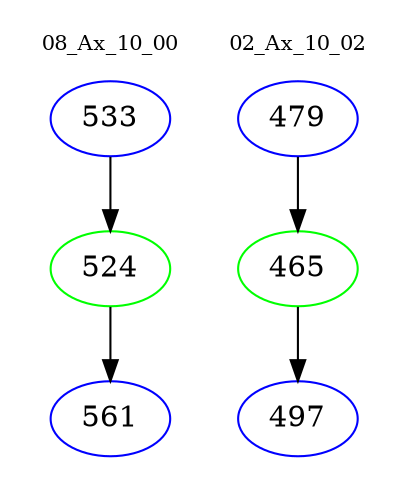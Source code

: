 digraph{
subgraph cluster_0 {
color = white
label = "08_Ax_10_00";
fontsize=10;
T0_533 [label="533", color="blue"]
T0_533 -> T0_524 [color="black"]
T0_524 [label="524", color="green"]
T0_524 -> T0_561 [color="black"]
T0_561 [label="561", color="blue"]
}
subgraph cluster_1 {
color = white
label = "02_Ax_10_02";
fontsize=10;
T1_479 [label="479", color="blue"]
T1_479 -> T1_465 [color="black"]
T1_465 [label="465", color="green"]
T1_465 -> T1_497 [color="black"]
T1_497 [label="497", color="blue"]
}
}
